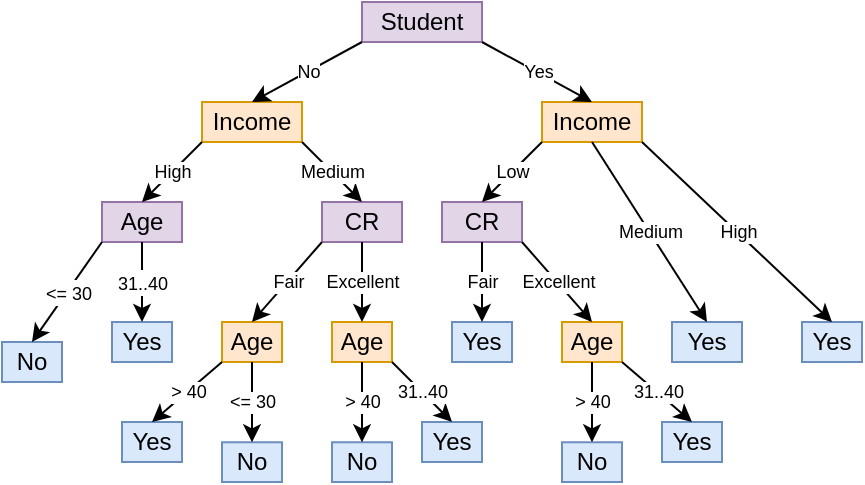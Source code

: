 <mxfile version="26.0.3">
  <diagram name="Page-1" id="vk3FCZa8qpydm1qLOxvx">
    <mxGraphModel dx="694" dy="396" grid="1" gridSize="10" guides="1" tooltips="1" connect="1" arrows="1" fold="1" page="1" pageScale="1" pageWidth="850" pageHeight="1100" math="0" shadow="0">
      <root>
        <mxCell id="0" />
        <mxCell id="1" parent="0" />
        <mxCell id="VUqLvzfOgISOAL3P8d6s-1" value="Student" style="rounded=0;whiteSpace=wrap;html=1;fillColor=#e1d5e7;strokeColor=#9673a6;" vertex="1" parent="1">
          <mxGeometry x="350" y="120" width="60" height="20" as="geometry" />
        </mxCell>
        <mxCell id="VUqLvzfOgISOAL3P8d6s-12" value="Income" style="rounded=0;whiteSpace=wrap;html=1;fillColor=#ffe6cc;strokeColor=#d79b00;" vertex="1" parent="1">
          <mxGeometry x="270" y="170" width="50" height="20" as="geometry" />
        </mxCell>
        <mxCell id="VUqLvzfOgISOAL3P8d6s-13" value="Income" style="rounded=0;whiteSpace=wrap;html=1;fillColor=#ffe6cc;strokeColor=#d79b00;" vertex="1" parent="1">
          <mxGeometry x="440" y="170" width="50" height="20" as="geometry" />
        </mxCell>
        <mxCell id="VUqLvzfOgISOAL3P8d6s-14" value="Age" style="rounded=0;whiteSpace=wrap;html=1;fillColor=#e1d5e7;strokeColor=#9673a6;" vertex="1" parent="1">
          <mxGeometry x="220" y="220" width="40" height="20" as="geometry" />
        </mxCell>
        <mxCell id="VUqLvzfOgISOAL3P8d6s-15" value="CR" style="rounded=0;whiteSpace=wrap;html=1;fillColor=#e1d5e7;strokeColor=#9673a6;" vertex="1" parent="1">
          <mxGeometry x="330" y="220" width="40" height="20" as="geometry" />
        </mxCell>
        <mxCell id="VUqLvzfOgISOAL3P8d6s-16" value="CR" style="rounded=0;whiteSpace=wrap;html=1;fillColor=#e1d5e7;strokeColor=#9673a6;" vertex="1" parent="1">
          <mxGeometry x="390" y="220" width="40" height="20" as="geometry" />
        </mxCell>
        <mxCell id="VUqLvzfOgISOAL3P8d6s-18" value="No" style="rounded=0;whiteSpace=wrap;html=1;fillColor=#dae8fc;strokeColor=#6c8ebf;" vertex="1" parent="1">
          <mxGeometry x="170" y="290" width="30" height="20" as="geometry" />
        </mxCell>
        <mxCell id="VUqLvzfOgISOAL3P8d6s-19" value="Yes" style="rounded=0;whiteSpace=wrap;html=1;fillColor=#dae8fc;strokeColor=#6c8ebf;" vertex="1" parent="1">
          <mxGeometry x="225" y="280" width="30" height="20" as="geometry" />
        </mxCell>
        <mxCell id="VUqLvzfOgISOAL3P8d6s-20" value="Age" style="rounded=0;whiteSpace=wrap;html=1;fillColor=#ffe6cc;strokeColor=#d79b00;" vertex="1" parent="1">
          <mxGeometry x="280" y="280" width="30" height="20" as="geometry" />
        </mxCell>
        <mxCell id="VUqLvzfOgISOAL3P8d6s-21" value="Age" style="rounded=0;whiteSpace=wrap;html=1;fillColor=#ffe6cc;strokeColor=#d79b00;" vertex="1" parent="1">
          <mxGeometry x="335" y="280" width="30" height="20" as="geometry" />
        </mxCell>
        <mxCell id="VUqLvzfOgISOAL3P8d6s-22" value="Yes" style="rounded=0;whiteSpace=wrap;html=1;fillColor=#dae8fc;strokeColor=#6c8ebf;" vertex="1" parent="1">
          <mxGeometry x="395" y="280" width="30" height="20" as="geometry" />
        </mxCell>
        <mxCell id="VUqLvzfOgISOAL3P8d6s-23" value="Age" style="rounded=0;whiteSpace=wrap;html=1;fillColor=#ffe6cc;strokeColor=#d79b00;" vertex="1" parent="1">
          <mxGeometry x="450" y="280" width="30" height="20" as="geometry" />
        </mxCell>
        <mxCell id="VUqLvzfOgISOAL3P8d6s-24" value="Yes" style="rounded=0;whiteSpace=wrap;html=1;fillColor=#dae8fc;strokeColor=#6c8ebf;" vertex="1" parent="1">
          <mxGeometry x="505" y="280" width="35" height="20" as="geometry" />
        </mxCell>
        <mxCell id="VUqLvzfOgISOAL3P8d6s-25" value="Yes" style="rounded=0;whiteSpace=wrap;html=1;fillColor=#dae8fc;strokeColor=#6c8ebf;" vertex="1" parent="1">
          <mxGeometry x="570" y="280" width="30" height="20" as="geometry" />
        </mxCell>
        <mxCell id="VUqLvzfOgISOAL3P8d6s-27" value="Yes" style="rounded=0;whiteSpace=wrap;html=1;fillColor=#dae8fc;strokeColor=#6c8ebf;" vertex="1" parent="1">
          <mxGeometry x="230" y="330" width="30" height="20" as="geometry" />
        </mxCell>
        <mxCell id="VUqLvzfOgISOAL3P8d6s-28" value="No" style="rounded=0;whiteSpace=wrap;html=1;fillColor=#dae8fc;strokeColor=#6c8ebf;" vertex="1" parent="1">
          <mxGeometry x="280" y="340.13" width="30" height="19.87" as="geometry" />
        </mxCell>
        <mxCell id="VUqLvzfOgISOAL3P8d6s-29" value="No" style="rounded=0;whiteSpace=wrap;html=1;fillColor=#dae8fc;strokeColor=#6c8ebf;" vertex="1" parent="1">
          <mxGeometry x="335" y="340.13" width="30" height="19.87" as="geometry" />
        </mxCell>
        <mxCell id="VUqLvzfOgISOAL3P8d6s-30" value="Yes" style="rounded=0;whiteSpace=wrap;html=1;fillColor=#dae8fc;strokeColor=#6c8ebf;" vertex="1" parent="1">
          <mxGeometry x="380" y="330" width="30" height="20" as="geometry" />
        </mxCell>
        <mxCell id="VUqLvzfOgISOAL3P8d6s-31" value="No" style="rounded=0;whiteSpace=wrap;html=1;fillColor=#dae8fc;strokeColor=#6c8ebf;" vertex="1" parent="1">
          <mxGeometry x="450" y="340.13" width="30" height="19.87" as="geometry" />
        </mxCell>
        <mxCell id="VUqLvzfOgISOAL3P8d6s-32" value="Yes" style="rounded=0;whiteSpace=wrap;html=1;fillColor=#dae8fc;strokeColor=#6c8ebf;" vertex="1" parent="1">
          <mxGeometry x="500" y="330" width="30" height="20" as="geometry" />
        </mxCell>
        <mxCell id="VUqLvzfOgISOAL3P8d6s-56" value="" style="endArrow=classic;html=1;rounded=0;exitX=0;exitY=1;exitDx=0;exitDy=0;entryX=0.5;entryY=0;entryDx=0;entryDy=0;" edge="1" parent="1" source="VUqLvzfOgISOAL3P8d6s-20" target="VUqLvzfOgISOAL3P8d6s-27">
          <mxGeometry relative="1" as="geometry">
            <mxPoint x="200" y="119.9" as="sourcePoint" />
            <mxPoint x="300" y="119.9" as="targetPoint" />
          </mxGeometry>
        </mxCell>
        <mxCell id="VUqLvzfOgISOAL3P8d6s-57" value="&amp;gt; 40" style="edgeLabel;resizable=0;html=1;;align=center;verticalAlign=middle;fontSize=9;" connectable="0" vertex="1" parent="VUqLvzfOgISOAL3P8d6s-56">
          <mxGeometry relative="1" as="geometry" />
        </mxCell>
        <mxCell id="VUqLvzfOgISOAL3P8d6s-58" value="" style="endArrow=classic;html=1;rounded=0;entryX=0.5;entryY=0;entryDx=0;entryDy=0;exitX=0;exitY=1;exitDx=0;exitDy=0;" edge="1" parent="1" source="VUqLvzfOgISOAL3P8d6s-1" target="VUqLvzfOgISOAL3P8d6s-12">
          <mxGeometry relative="1" as="geometry">
            <mxPoint x="380" y="140" as="sourcePoint" />
            <mxPoint x="310" y="129.9" as="targetPoint" />
          </mxGeometry>
        </mxCell>
        <mxCell id="VUqLvzfOgISOAL3P8d6s-59" value="No" style="edgeLabel;resizable=0;html=1;;align=center;verticalAlign=middle;fontSize=9;" connectable="0" vertex="1" parent="VUqLvzfOgISOAL3P8d6s-58">
          <mxGeometry relative="1" as="geometry" />
        </mxCell>
        <mxCell id="VUqLvzfOgISOAL3P8d6s-60" value="" style="endArrow=classic;html=1;rounded=0;entryX=0.5;entryY=0;entryDx=0;entryDy=0;exitX=1;exitY=1;exitDx=0;exitDy=0;" edge="1" parent="1" source="VUqLvzfOgISOAL3P8d6s-1" target="VUqLvzfOgISOAL3P8d6s-13">
          <mxGeometry relative="1" as="geometry">
            <mxPoint x="210" y="129.9" as="sourcePoint" />
            <mxPoint x="310" y="129.9" as="targetPoint" />
          </mxGeometry>
        </mxCell>
        <mxCell id="VUqLvzfOgISOAL3P8d6s-61" value="&lt;div&gt;Yes&lt;/div&gt;" style="edgeLabel;resizable=0;html=1;;align=center;verticalAlign=middle;fontSize=9;" connectable="0" vertex="1" parent="VUqLvzfOgISOAL3P8d6s-60">
          <mxGeometry relative="1" as="geometry" />
        </mxCell>
        <mxCell id="VUqLvzfOgISOAL3P8d6s-62" value="" style="endArrow=classic;html=1;rounded=0;exitX=0;exitY=1;exitDx=0;exitDy=0;entryX=0.5;entryY=0;entryDx=0;entryDy=0;" edge="1" parent="1" source="VUqLvzfOgISOAL3P8d6s-12" target="VUqLvzfOgISOAL3P8d6s-14">
          <mxGeometry relative="1" as="geometry">
            <mxPoint x="210" y="129.9" as="sourcePoint" />
            <mxPoint x="310" y="129.9" as="targetPoint" />
          </mxGeometry>
        </mxCell>
        <mxCell id="VUqLvzfOgISOAL3P8d6s-63" value="High" style="edgeLabel;resizable=0;html=1;;align=center;verticalAlign=middle;fontSize=9;" connectable="0" vertex="1" parent="VUqLvzfOgISOAL3P8d6s-62">
          <mxGeometry relative="1" as="geometry" />
        </mxCell>
        <mxCell id="VUqLvzfOgISOAL3P8d6s-64" value="" style="endArrow=classic;html=1;rounded=0;exitX=1;exitY=1;exitDx=0;exitDy=0;entryX=0.5;entryY=0;entryDx=0;entryDy=0;" edge="1" parent="1" source="VUqLvzfOgISOAL3P8d6s-12" target="VUqLvzfOgISOAL3P8d6s-15">
          <mxGeometry relative="1" as="geometry">
            <mxPoint x="280" y="200" as="sourcePoint" />
            <mxPoint x="250" y="240" as="targetPoint" />
          </mxGeometry>
        </mxCell>
        <mxCell id="VUqLvzfOgISOAL3P8d6s-65" value="Medium" style="edgeLabel;resizable=0;html=1;;align=center;verticalAlign=middle;fontSize=9;" connectable="0" vertex="1" parent="VUqLvzfOgISOAL3P8d6s-64">
          <mxGeometry relative="1" as="geometry" />
        </mxCell>
        <mxCell id="VUqLvzfOgISOAL3P8d6s-66" value="" style="endArrow=classic;html=1;rounded=0;exitX=0;exitY=1;exitDx=0;exitDy=0;entryX=0.5;entryY=0;entryDx=0;entryDy=0;" edge="1" parent="1" source="VUqLvzfOgISOAL3P8d6s-13" target="VUqLvzfOgISOAL3P8d6s-16">
          <mxGeometry relative="1" as="geometry">
            <mxPoint x="280" y="200" as="sourcePoint" />
            <mxPoint x="250" y="240" as="targetPoint" />
          </mxGeometry>
        </mxCell>
        <mxCell id="VUqLvzfOgISOAL3P8d6s-67" value="Low" style="edgeLabel;resizable=0;html=1;;align=center;verticalAlign=middle;fontSize=9;" connectable="0" vertex="1" parent="VUqLvzfOgISOAL3P8d6s-66">
          <mxGeometry relative="1" as="geometry" />
        </mxCell>
        <mxCell id="VUqLvzfOgISOAL3P8d6s-70" value="" style="endArrow=classic;html=1;rounded=0;exitX=0;exitY=1;exitDx=0;exitDy=0;entryX=0.5;entryY=0;entryDx=0;entryDy=0;" edge="1" parent="1" source="VUqLvzfOgISOAL3P8d6s-14" target="VUqLvzfOgISOAL3P8d6s-18">
          <mxGeometry relative="1" as="geometry">
            <mxPoint x="280" y="200" as="sourcePoint" />
            <mxPoint x="250" y="240" as="targetPoint" />
          </mxGeometry>
        </mxCell>
        <mxCell id="VUqLvzfOgISOAL3P8d6s-71" value="&lt;font style=&quot;font-size: 9px;&quot;&gt;&amp;lt;= 30&lt;/font&gt;" style="edgeLabel;resizable=0;html=1;;align=center;verticalAlign=middle;" connectable="0" vertex="1" parent="VUqLvzfOgISOAL3P8d6s-70">
          <mxGeometry relative="1" as="geometry" />
        </mxCell>
        <mxCell id="VUqLvzfOgISOAL3P8d6s-72" value="" style="endArrow=classic;html=1;rounded=0;exitX=0.5;exitY=1;exitDx=0;exitDy=0;entryX=0.5;entryY=0;entryDx=0;entryDy=0;" edge="1" parent="1" source="VUqLvzfOgISOAL3P8d6s-14" target="VUqLvzfOgISOAL3P8d6s-19">
          <mxGeometry relative="1" as="geometry">
            <mxPoint x="330" y="200" as="sourcePoint" />
            <mxPoint x="310" y="240" as="targetPoint" />
          </mxGeometry>
        </mxCell>
        <mxCell id="VUqLvzfOgISOAL3P8d6s-73" value="&lt;font style=&quot;font-size: 9px;&quot;&gt;31..40&lt;/font&gt;" style="edgeLabel;resizable=0;html=1;;align=center;verticalAlign=middle;" connectable="0" vertex="1" parent="VUqLvzfOgISOAL3P8d6s-72">
          <mxGeometry relative="1" as="geometry" />
        </mxCell>
        <mxCell id="VUqLvzfOgISOAL3P8d6s-74" value="" style="endArrow=classic;html=1;rounded=0;exitX=0.5;exitY=1;exitDx=0;exitDy=0;entryX=0.5;entryY=0;entryDx=0;entryDy=0;" edge="1" parent="1" source="VUqLvzfOgISOAL3P8d6s-15" target="VUqLvzfOgISOAL3P8d6s-21">
          <mxGeometry relative="1" as="geometry">
            <mxPoint x="210" y="129.9" as="sourcePoint" />
            <mxPoint x="310" y="129.9" as="targetPoint" />
          </mxGeometry>
        </mxCell>
        <mxCell id="VUqLvzfOgISOAL3P8d6s-75" value="Excellent" style="edgeLabel;resizable=0;html=1;;align=center;verticalAlign=middle;fontSize=9;" connectable="0" vertex="1" parent="VUqLvzfOgISOAL3P8d6s-74">
          <mxGeometry relative="1" as="geometry" />
        </mxCell>
        <mxCell id="VUqLvzfOgISOAL3P8d6s-76" value="" style="endArrow=classic;html=1;rounded=0;exitX=0;exitY=1;exitDx=0;exitDy=0;entryX=0.5;entryY=0;entryDx=0;entryDy=0;" edge="1" parent="1" source="VUqLvzfOgISOAL3P8d6s-15" target="VUqLvzfOgISOAL3P8d6s-20">
          <mxGeometry relative="1" as="geometry">
            <mxPoint x="360" y="250" as="sourcePoint" />
            <mxPoint x="360" y="300" as="targetPoint" />
          </mxGeometry>
        </mxCell>
        <mxCell id="VUqLvzfOgISOAL3P8d6s-77" value="Fair" style="edgeLabel;resizable=0;html=1;;align=center;verticalAlign=middle;fontSize=9;" connectable="0" vertex="1" parent="VUqLvzfOgISOAL3P8d6s-76">
          <mxGeometry relative="1" as="geometry" />
        </mxCell>
        <mxCell id="VUqLvzfOgISOAL3P8d6s-78" value="" style="endArrow=classic;html=1;rounded=0;exitX=0.5;exitY=1;exitDx=0;exitDy=0;entryX=0.5;entryY=0;entryDx=0;entryDy=0;" edge="1" parent="1" source="VUqLvzfOgISOAL3P8d6s-16" target="VUqLvzfOgISOAL3P8d6s-22">
          <mxGeometry relative="1" as="geometry">
            <mxPoint x="340" y="250" as="sourcePoint" />
            <mxPoint x="300" y="300" as="targetPoint" />
          </mxGeometry>
        </mxCell>
        <mxCell id="VUqLvzfOgISOAL3P8d6s-79" value="Fair" style="edgeLabel;resizable=0;html=1;;align=center;verticalAlign=middle;fontSize=9;" connectable="0" vertex="1" parent="VUqLvzfOgISOAL3P8d6s-78">
          <mxGeometry relative="1" as="geometry" />
        </mxCell>
        <mxCell id="VUqLvzfOgISOAL3P8d6s-80" value="" style="endArrow=classic;html=1;rounded=0;exitX=1;exitY=1;exitDx=0;exitDy=0;entryX=0.5;entryY=0;entryDx=0;entryDy=0;" edge="1" parent="1" source="VUqLvzfOgISOAL3P8d6s-16" target="VUqLvzfOgISOAL3P8d6s-23">
          <mxGeometry relative="1" as="geometry">
            <mxPoint x="420" y="250" as="sourcePoint" />
            <mxPoint x="420" y="300" as="targetPoint" />
          </mxGeometry>
        </mxCell>
        <mxCell id="VUqLvzfOgISOAL3P8d6s-81" value="Excellent" style="edgeLabel;resizable=0;html=1;;align=center;verticalAlign=middle;fontSize=9;" connectable="0" vertex="1" parent="VUqLvzfOgISOAL3P8d6s-80">
          <mxGeometry relative="1" as="geometry" />
        </mxCell>
        <mxCell id="VUqLvzfOgISOAL3P8d6s-82" value="" style="endArrow=classic;html=1;rounded=0;exitX=0.5;exitY=1;exitDx=0;exitDy=0;entryX=0.5;entryY=0;entryDx=0;entryDy=0;" edge="1" parent="1" source="VUqLvzfOgISOAL3P8d6s-13" target="VUqLvzfOgISOAL3P8d6s-24">
          <mxGeometry relative="1" as="geometry">
            <mxPoint x="525" y="240" as="sourcePoint" />
            <mxPoint x="480" y="300" as="targetPoint" />
          </mxGeometry>
        </mxCell>
        <mxCell id="VUqLvzfOgISOAL3P8d6s-83" value="Medium" style="edgeLabel;resizable=0;html=1;;align=center;verticalAlign=middle;fontSize=9;" connectable="0" vertex="1" parent="VUqLvzfOgISOAL3P8d6s-82">
          <mxGeometry relative="1" as="geometry" />
        </mxCell>
        <mxCell id="VUqLvzfOgISOAL3P8d6s-84" value="" style="endArrow=classic;html=1;rounded=0;exitX=1;exitY=1;exitDx=0;exitDy=0;entryX=0.5;entryY=0;entryDx=0;entryDy=0;" edge="1" parent="1" source="VUqLvzfOgISOAL3P8d6s-13" target="VUqLvzfOgISOAL3P8d6s-25">
          <mxGeometry relative="1" as="geometry">
            <mxPoint x="550" y="240" as="sourcePoint" />
            <mxPoint x="535" y="300" as="targetPoint" />
          </mxGeometry>
        </mxCell>
        <mxCell id="VUqLvzfOgISOAL3P8d6s-85" value="High" style="edgeLabel;resizable=0;html=1;;align=center;verticalAlign=middle;fontSize=9;" connectable="0" vertex="1" parent="VUqLvzfOgISOAL3P8d6s-84">
          <mxGeometry relative="1" as="geometry" />
        </mxCell>
        <mxCell id="VUqLvzfOgISOAL3P8d6s-87" value="" style="endArrow=classic;html=1;rounded=0;exitX=0.5;exitY=1;exitDx=0;exitDy=0;entryX=0.5;entryY=0;entryDx=0;entryDy=0;" edge="1" parent="1" source="VUqLvzfOgISOAL3P8d6s-20" target="VUqLvzfOgISOAL3P8d6s-28">
          <mxGeometry relative="1" as="geometry">
            <mxPoint x="210" y="129.9" as="sourcePoint" />
            <mxPoint x="310" y="129.9" as="targetPoint" />
          </mxGeometry>
        </mxCell>
        <mxCell id="VUqLvzfOgISOAL3P8d6s-88" value="&lt;div&gt;&amp;lt;= 30&lt;/div&gt;" style="edgeLabel;resizable=0;html=1;;align=center;verticalAlign=middle;fontSize=9;" connectable="0" vertex="1" parent="VUqLvzfOgISOAL3P8d6s-87">
          <mxGeometry relative="1" as="geometry" />
        </mxCell>
        <mxCell id="VUqLvzfOgISOAL3P8d6s-89" value="" style="endArrow=classic;html=1;rounded=0;exitX=0.5;exitY=1;exitDx=0;exitDy=0;entryX=0.5;entryY=0;entryDx=0;entryDy=0;" edge="1" parent="1" source="VUqLvzfOgISOAL3P8d6s-21" target="VUqLvzfOgISOAL3P8d6s-29">
          <mxGeometry relative="1" as="geometry">
            <mxPoint x="280" y="340" as="sourcePoint" />
            <mxPoint x="250" y="380" as="targetPoint" />
          </mxGeometry>
        </mxCell>
        <mxCell id="VUqLvzfOgISOAL3P8d6s-90" value="&amp;gt; 40" style="edgeLabel;resizable=0;html=1;;align=center;verticalAlign=middle;fontSize=9;" connectable="0" vertex="1" parent="VUqLvzfOgISOAL3P8d6s-89">
          <mxGeometry relative="1" as="geometry" />
        </mxCell>
        <mxCell id="VUqLvzfOgISOAL3P8d6s-91" value="" style="endArrow=classic;html=1;rounded=0;exitX=1;exitY=1;exitDx=0;exitDy=0;entryX=0.5;entryY=0;entryDx=0;entryDy=0;" edge="1" parent="1" source="VUqLvzfOgISOAL3P8d6s-21" target="VUqLvzfOgISOAL3P8d6s-30">
          <mxGeometry relative="1" as="geometry">
            <mxPoint x="300" y="340" as="sourcePoint" />
            <mxPoint x="300" y="380" as="targetPoint" />
          </mxGeometry>
        </mxCell>
        <mxCell id="VUqLvzfOgISOAL3P8d6s-92" value="31..40" style="edgeLabel;resizable=0;html=1;;align=center;verticalAlign=middle;fontSize=9;" connectable="0" vertex="1" parent="VUqLvzfOgISOAL3P8d6s-91">
          <mxGeometry relative="1" as="geometry" />
        </mxCell>
        <mxCell id="VUqLvzfOgISOAL3P8d6s-93" value="" style="endArrow=classic;html=1;rounded=0;exitX=0.5;exitY=1;exitDx=0;exitDy=0;entryX=0.5;entryY=0;entryDx=0;entryDy=0;" edge="1" parent="1" source="VUqLvzfOgISOAL3P8d6s-23" target="VUqLvzfOgISOAL3P8d6s-31">
          <mxGeometry relative="1" as="geometry">
            <mxPoint x="380" y="340" as="sourcePoint" />
            <mxPoint x="410" y="380" as="targetPoint" />
          </mxGeometry>
        </mxCell>
        <mxCell id="VUqLvzfOgISOAL3P8d6s-94" value="&amp;gt; 40" style="edgeLabel;resizable=0;html=1;;align=center;verticalAlign=middle;fontSize=9;" connectable="0" vertex="1" parent="VUqLvzfOgISOAL3P8d6s-93">
          <mxGeometry relative="1" as="geometry" />
        </mxCell>
        <mxCell id="VUqLvzfOgISOAL3P8d6s-95" value="" style="endArrow=classic;html=1;rounded=0;exitX=1;exitY=1;exitDx=0;exitDy=0;entryX=0.5;entryY=0;entryDx=0;entryDy=0;" edge="1" parent="1" source="VUqLvzfOgISOAL3P8d6s-23" target="VUqLvzfOgISOAL3P8d6s-32">
          <mxGeometry relative="1" as="geometry">
            <mxPoint x="480" y="340" as="sourcePoint" />
            <mxPoint x="480" y="380" as="targetPoint" />
          </mxGeometry>
        </mxCell>
        <mxCell id="VUqLvzfOgISOAL3P8d6s-96" value="31..40" style="edgeLabel;resizable=0;html=1;;align=center;verticalAlign=middle;fontSize=9;" connectable="0" vertex="1" parent="VUqLvzfOgISOAL3P8d6s-95">
          <mxGeometry relative="1" as="geometry" />
        </mxCell>
      </root>
    </mxGraphModel>
  </diagram>
</mxfile>
